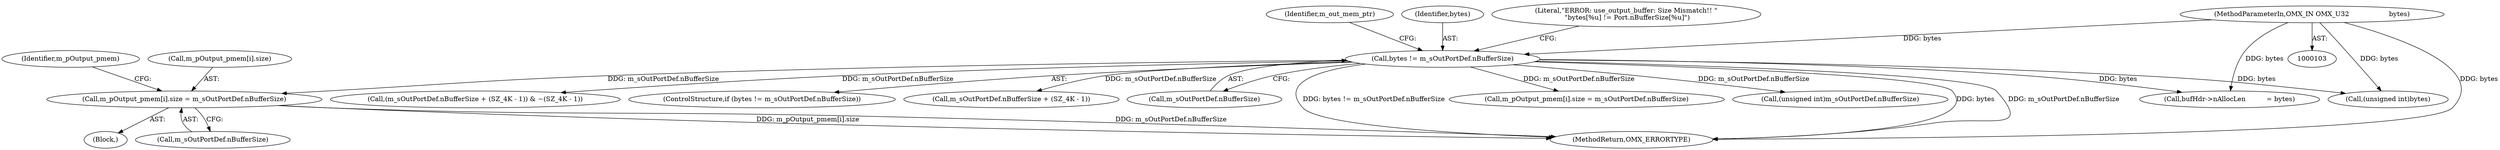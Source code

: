 digraph "0_Android_89913d7df36dbeb458ce165856bd6505a2ec647d_0@array" {
"1000456" [label="(Call,m_pOutput_pmem[i].size = m_sOutPortDef.nBufferSize)"];
"1000138" [label="(Call,bytes != m_sOutPortDef.nBufferSize)"];
"1000108" [label="(MethodParameterIn,OMX_IN OMX_U32                   bytes)"];
"1000468" [label="(Identifier,m_pOutput_pmem)"];
"1000158" [label="(Identifier,m_out_mem_ptr)"];
"1000108" [label="(MethodParameterIn,OMX_IN OMX_U32                   bytes)"];
"1000394" [label="(Block,)"];
"1000646" [label="(MethodReturn,OMX_ERRORTYPE)"];
"1000137" [label="(ControlStructure,if (bytes != m_sOutPortDef.nBufferSize))"];
"1000398" [label="(Call,m_sOutPortDef.nBufferSize + (SZ_4K - 1))"];
"1000140" [label="(Call,m_sOutPortDef.nBufferSize)"];
"1000462" [label="(Call,m_sOutPortDef.nBufferSize)"];
"1000575" [label="(Call,m_pOutput_pmem[i].size = m_sOutPortDef.nBufferSize)"];
"1000149" [label="(Call,(unsigned int)m_sOutPortDef.nBufferSize)"];
"1000270" [label="(Call,bufHdr->nAllocLen          = bytes)"];
"1000138" [label="(Call,bytes != m_sOutPortDef.nBufferSize)"];
"1000139" [label="(Identifier,bytes)"];
"1000146" [label="(Call,(unsigned int)bytes)"];
"1000457" [label="(Call,m_pOutput_pmem[i].size)"];
"1000456" [label="(Call,m_pOutput_pmem[i].size = m_sOutPortDef.nBufferSize)"];
"1000397" [label="(Call,(m_sOutPortDef.nBufferSize + (SZ_4K - 1)) & ~(SZ_4K - 1))"];
"1000145" [label="(Literal,\"ERROR: use_output_buffer: Size Mismatch!! \"\n \"bytes[%u] != Port.nBufferSize[%u]\")"];
"1000456" -> "1000394"  [label="AST: "];
"1000456" -> "1000462"  [label="CFG: "];
"1000457" -> "1000456"  [label="AST: "];
"1000462" -> "1000456"  [label="AST: "];
"1000468" -> "1000456"  [label="CFG: "];
"1000456" -> "1000646"  [label="DDG: m_pOutput_pmem[i].size"];
"1000456" -> "1000646"  [label="DDG: m_sOutPortDef.nBufferSize"];
"1000138" -> "1000456"  [label="DDG: m_sOutPortDef.nBufferSize"];
"1000138" -> "1000137"  [label="AST: "];
"1000138" -> "1000140"  [label="CFG: "];
"1000139" -> "1000138"  [label="AST: "];
"1000140" -> "1000138"  [label="AST: "];
"1000145" -> "1000138"  [label="CFG: "];
"1000158" -> "1000138"  [label="CFG: "];
"1000138" -> "1000646"  [label="DDG: bytes"];
"1000138" -> "1000646"  [label="DDG: m_sOutPortDef.nBufferSize"];
"1000138" -> "1000646"  [label="DDG: bytes != m_sOutPortDef.nBufferSize"];
"1000108" -> "1000138"  [label="DDG: bytes"];
"1000138" -> "1000146"  [label="DDG: bytes"];
"1000138" -> "1000149"  [label="DDG: m_sOutPortDef.nBufferSize"];
"1000138" -> "1000270"  [label="DDG: bytes"];
"1000138" -> "1000397"  [label="DDG: m_sOutPortDef.nBufferSize"];
"1000138" -> "1000398"  [label="DDG: m_sOutPortDef.nBufferSize"];
"1000138" -> "1000575"  [label="DDG: m_sOutPortDef.nBufferSize"];
"1000108" -> "1000103"  [label="AST: "];
"1000108" -> "1000646"  [label="DDG: bytes"];
"1000108" -> "1000146"  [label="DDG: bytes"];
"1000108" -> "1000270"  [label="DDG: bytes"];
}
